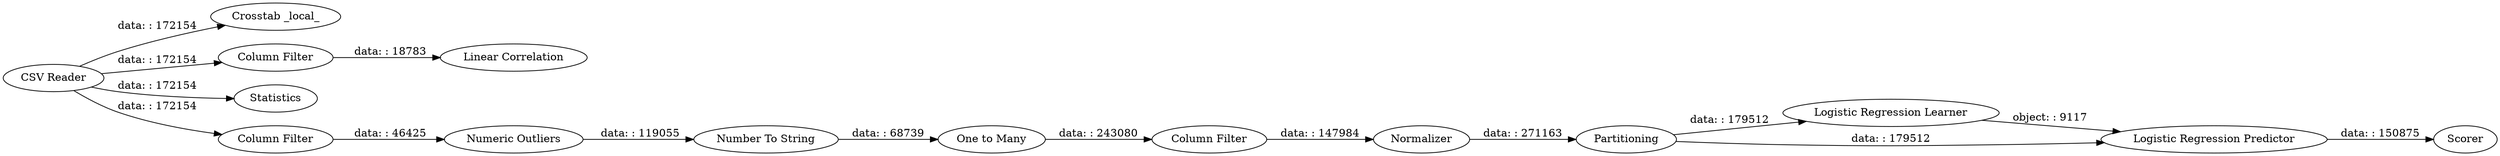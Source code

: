 digraph {
	"3729089399843642426_15" [label=Normalizer]
	"-2946707229178103130_6" [label="Linear Correlation"]
	"-2946707229178103130_1" [label="CSV Reader"]
	"-2946707229178103130_13" [label=Scorer]
	"-2946707229178103130_9" [label="Crosstab _local_"]
	"-2946707229178103130_5" [label="Column Filter"]
	"3729089399843642426_10" [label="One to Many"]
	"3729089399843642426_16" [label="Numeric Outliers"]
	"-2946707229178103130_10" [label="Logistic Regression Learner"]
	"-2946707229178103130_2" [label=Statistics]
	"-2946707229178103130_12" [label="Logistic Regression Predictor"]
	"3729089399843642426_14" [label=Partitioning]
	"3729089399843642426_11" [label="Number To String"]
	"3729089399843642426_13" [label="Column Filter"]
	"3729089399843642426_12" [label="Column Filter"]
	"3729089399843642426_15" -> "3729089399843642426_14" [label="data: : 271163"]
	"-2946707229178103130_12" -> "-2946707229178103130_13" [label="data: : 150875"]
	"3729089399843642426_12" -> "3729089399843642426_16" [label="data: : 46425"]
	"-2946707229178103130_1" -> "-2946707229178103130_2" [label="data: : 172154"]
	"-2946707229178103130_1" -> "-2946707229178103130_5" [label="data: : 172154"]
	"3729089399843642426_14" -> "-2946707229178103130_12" [label="data: : 179512"]
	"-2946707229178103130_10" -> "-2946707229178103130_12" [label="object: : 9117"]
	"3729089399843642426_16" -> "3729089399843642426_11" [label="data: : 119055"]
	"3729089399843642426_11" -> "3729089399843642426_10" [label="data: : 68739"]
	"-2946707229178103130_1" -> "-2946707229178103130_9" [label="data: : 172154"]
	"3729089399843642426_13" -> "3729089399843642426_15" [label="data: : 147984"]
	"3729089399843642426_10" -> "3729089399843642426_13" [label="data: : 243080"]
	"-2946707229178103130_1" -> "3729089399843642426_12" [label="data: : 172154"]
	"-2946707229178103130_5" -> "-2946707229178103130_6" [label="data: : 18783"]
	"3729089399843642426_14" -> "-2946707229178103130_10" [label="data: : 179512"]
	rankdir=LR
}

